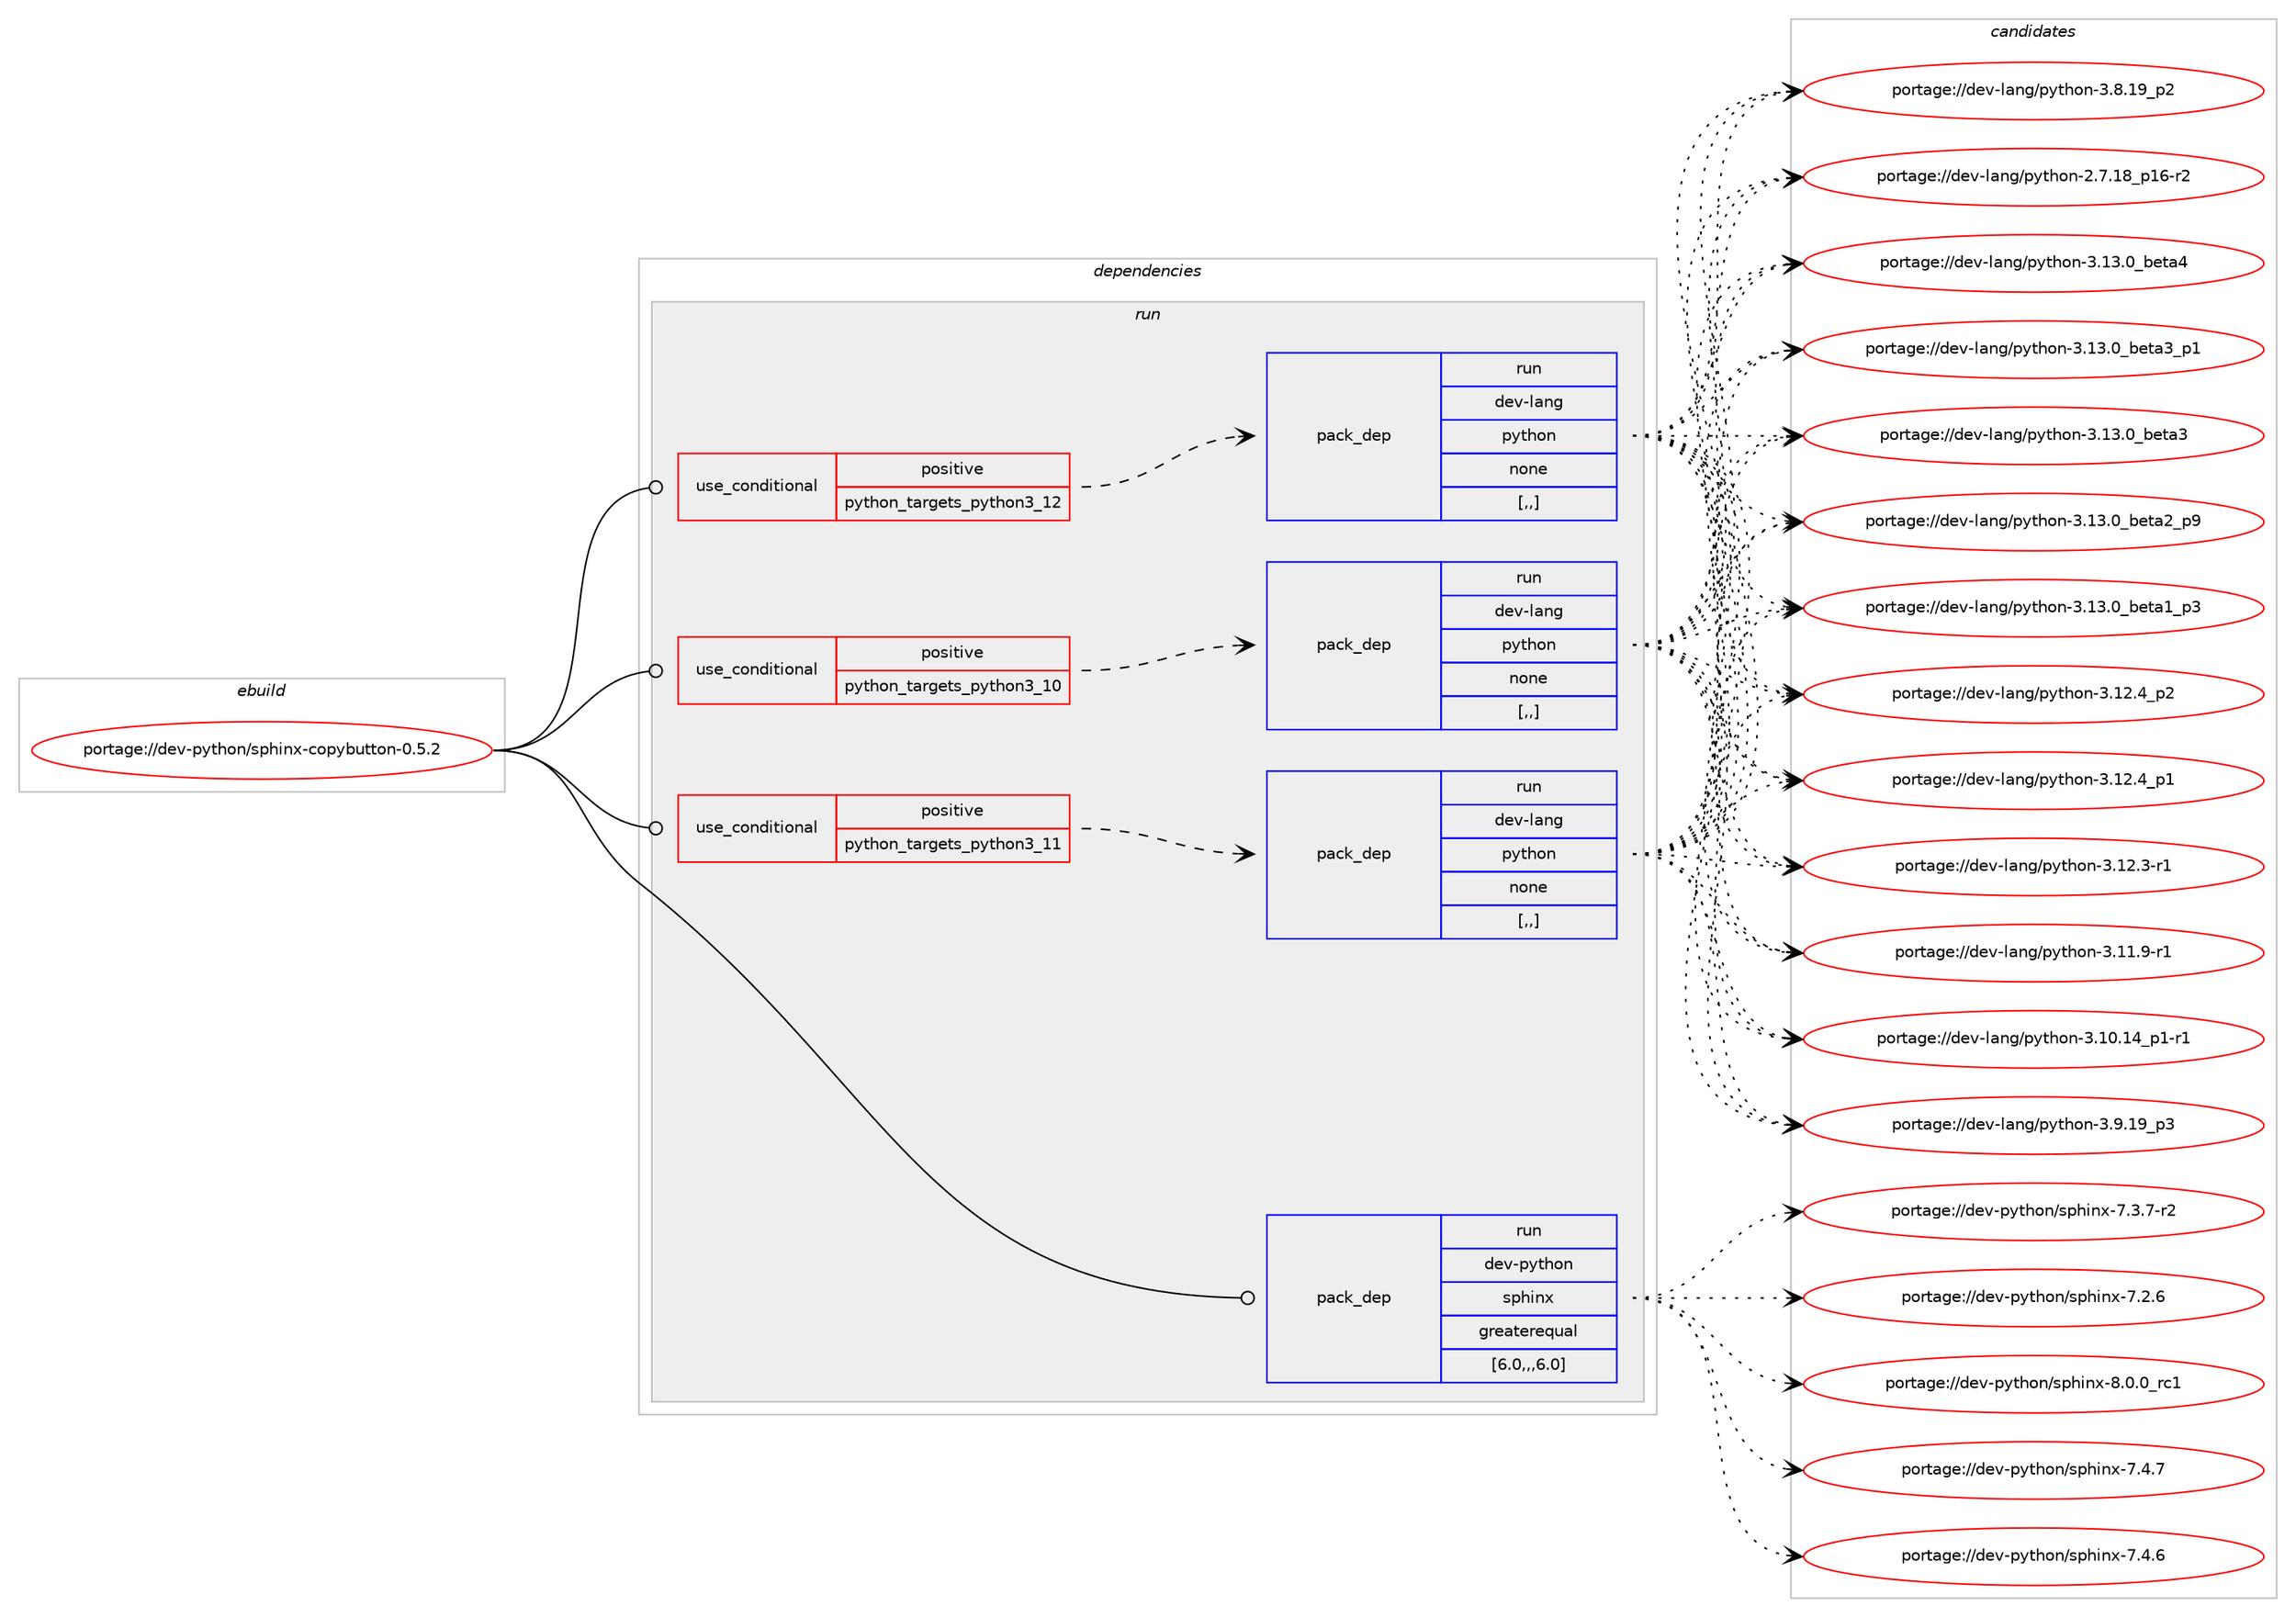 digraph prolog {

# *************
# Graph options
# *************

newrank=true;
concentrate=true;
compound=true;
graph [rankdir=LR,fontname=Helvetica,fontsize=10,ranksep=1.5];#, ranksep=2.5, nodesep=0.2];
edge  [arrowhead=vee];
node  [fontname=Helvetica,fontsize=10];

# **********
# The ebuild
# **********

subgraph cluster_leftcol {
color=gray;
label=<<i>ebuild</i>>;
id [label="portage://dev-python/sphinx-copybutton-0.5.2", color=red, width=4, href="../dev-python/sphinx-copybutton-0.5.2.svg"];
}

# ****************
# The dependencies
# ****************

subgraph cluster_midcol {
color=gray;
label=<<i>dependencies</i>>;
subgraph cluster_compile {
fillcolor="#eeeeee";
style=filled;
label=<<i>compile</i>>;
}
subgraph cluster_compileandrun {
fillcolor="#eeeeee";
style=filled;
label=<<i>compile and run</i>>;
}
subgraph cluster_run {
fillcolor="#eeeeee";
style=filled;
label=<<i>run</i>>;
subgraph cond39846 {
dependency164136 [label=<<TABLE BORDER="0" CELLBORDER="1" CELLSPACING="0" CELLPADDING="4"><TR><TD ROWSPAN="3" CELLPADDING="10">use_conditional</TD></TR><TR><TD>positive</TD></TR><TR><TD>python_targets_python3_10</TD></TR></TABLE>>, shape=none, color=red];
subgraph pack123018 {
dependency164137 [label=<<TABLE BORDER="0" CELLBORDER="1" CELLSPACING="0" CELLPADDING="4" WIDTH="220"><TR><TD ROWSPAN="6" CELLPADDING="30">pack_dep</TD></TR><TR><TD WIDTH="110">run</TD></TR><TR><TD>dev-lang</TD></TR><TR><TD>python</TD></TR><TR><TD>none</TD></TR><TR><TD>[,,]</TD></TR></TABLE>>, shape=none, color=blue];
}
dependency164136:e -> dependency164137:w [weight=20,style="dashed",arrowhead="vee"];
}
id:e -> dependency164136:w [weight=20,style="solid",arrowhead="odot"];
subgraph cond39847 {
dependency164138 [label=<<TABLE BORDER="0" CELLBORDER="1" CELLSPACING="0" CELLPADDING="4"><TR><TD ROWSPAN="3" CELLPADDING="10">use_conditional</TD></TR><TR><TD>positive</TD></TR><TR><TD>python_targets_python3_11</TD></TR></TABLE>>, shape=none, color=red];
subgraph pack123019 {
dependency164139 [label=<<TABLE BORDER="0" CELLBORDER="1" CELLSPACING="0" CELLPADDING="4" WIDTH="220"><TR><TD ROWSPAN="6" CELLPADDING="30">pack_dep</TD></TR><TR><TD WIDTH="110">run</TD></TR><TR><TD>dev-lang</TD></TR><TR><TD>python</TD></TR><TR><TD>none</TD></TR><TR><TD>[,,]</TD></TR></TABLE>>, shape=none, color=blue];
}
dependency164138:e -> dependency164139:w [weight=20,style="dashed",arrowhead="vee"];
}
id:e -> dependency164138:w [weight=20,style="solid",arrowhead="odot"];
subgraph cond39848 {
dependency164140 [label=<<TABLE BORDER="0" CELLBORDER="1" CELLSPACING="0" CELLPADDING="4"><TR><TD ROWSPAN="3" CELLPADDING="10">use_conditional</TD></TR><TR><TD>positive</TD></TR><TR><TD>python_targets_python3_12</TD></TR></TABLE>>, shape=none, color=red];
subgraph pack123020 {
dependency164141 [label=<<TABLE BORDER="0" CELLBORDER="1" CELLSPACING="0" CELLPADDING="4" WIDTH="220"><TR><TD ROWSPAN="6" CELLPADDING="30">pack_dep</TD></TR><TR><TD WIDTH="110">run</TD></TR><TR><TD>dev-lang</TD></TR><TR><TD>python</TD></TR><TR><TD>none</TD></TR><TR><TD>[,,]</TD></TR></TABLE>>, shape=none, color=blue];
}
dependency164140:e -> dependency164141:w [weight=20,style="dashed",arrowhead="vee"];
}
id:e -> dependency164140:w [weight=20,style="solid",arrowhead="odot"];
subgraph pack123021 {
dependency164142 [label=<<TABLE BORDER="0" CELLBORDER="1" CELLSPACING="0" CELLPADDING="4" WIDTH="220"><TR><TD ROWSPAN="6" CELLPADDING="30">pack_dep</TD></TR><TR><TD WIDTH="110">run</TD></TR><TR><TD>dev-python</TD></TR><TR><TD>sphinx</TD></TR><TR><TD>greaterequal</TD></TR><TR><TD>[6.0,,,6.0]</TD></TR></TABLE>>, shape=none, color=blue];
}
id:e -> dependency164142:w [weight=20,style="solid",arrowhead="odot"];
}
}

# **************
# The candidates
# **************

subgraph cluster_choices {
rank=same;
color=gray;
label=<<i>candidates</i>>;

subgraph choice123018 {
color=black;
nodesep=1;
choice1001011184510897110103471121211161041111104551464951464895981011169752 [label="portage://dev-lang/python-3.13.0_beta4", color=red, width=4,href="../dev-lang/python-3.13.0_beta4.svg"];
choice10010111845108971101034711212111610411111045514649514648959810111697519511249 [label="portage://dev-lang/python-3.13.0_beta3_p1", color=red, width=4,href="../dev-lang/python-3.13.0_beta3_p1.svg"];
choice1001011184510897110103471121211161041111104551464951464895981011169751 [label="portage://dev-lang/python-3.13.0_beta3", color=red, width=4,href="../dev-lang/python-3.13.0_beta3.svg"];
choice10010111845108971101034711212111610411111045514649514648959810111697509511257 [label="portage://dev-lang/python-3.13.0_beta2_p9", color=red, width=4,href="../dev-lang/python-3.13.0_beta2_p9.svg"];
choice10010111845108971101034711212111610411111045514649514648959810111697499511251 [label="portage://dev-lang/python-3.13.0_beta1_p3", color=red, width=4,href="../dev-lang/python-3.13.0_beta1_p3.svg"];
choice100101118451089711010347112121116104111110455146495046529511250 [label="portage://dev-lang/python-3.12.4_p2", color=red, width=4,href="../dev-lang/python-3.12.4_p2.svg"];
choice100101118451089711010347112121116104111110455146495046529511249 [label="portage://dev-lang/python-3.12.4_p1", color=red, width=4,href="../dev-lang/python-3.12.4_p1.svg"];
choice100101118451089711010347112121116104111110455146495046514511449 [label="portage://dev-lang/python-3.12.3-r1", color=red, width=4,href="../dev-lang/python-3.12.3-r1.svg"];
choice100101118451089711010347112121116104111110455146494946574511449 [label="portage://dev-lang/python-3.11.9-r1", color=red, width=4,href="../dev-lang/python-3.11.9-r1.svg"];
choice100101118451089711010347112121116104111110455146494846495295112494511449 [label="portage://dev-lang/python-3.10.14_p1-r1", color=red, width=4,href="../dev-lang/python-3.10.14_p1-r1.svg"];
choice100101118451089711010347112121116104111110455146574649579511251 [label="portage://dev-lang/python-3.9.19_p3", color=red, width=4,href="../dev-lang/python-3.9.19_p3.svg"];
choice100101118451089711010347112121116104111110455146564649579511250 [label="portage://dev-lang/python-3.8.19_p2", color=red, width=4,href="../dev-lang/python-3.8.19_p2.svg"];
choice100101118451089711010347112121116104111110455046554649569511249544511450 [label="portage://dev-lang/python-2.7.18_p16-r2", color=red, width=4,href="../dev-lang/python-2.7.18_p16-r2.svg"];
dependency164137:e -> choice1001011184510897110103471121211161041111104551464951464895981011169752:w [style=dotted,weight="100"];
dependency164137:e -> choice10010111845108971101034711212111610411111045514649514648959810111697519511249:w [style=dotted,weight="100"];
dependency164137:e -> choice1001011184510897110103471121211161041111104551464951464895981011169751:w [style=dotted,weight="100"];
dependency164137:e -> choice10010111845108971101034711212111610411111045514649514648959810111697509511257:w [style=dotted,weight="100"];
dependency164137:e -> choice10010111845108971101034711212111610411111045514649514648959810111697499511251:w [style=dotted,weight="100"];
dependency164137:e -> choice100101118451089711010347112121116104111110455146495046529511250:w [style=dotted,weight="100"];
dependency164137:e -> choice100101118451089711010347112121116104111110455146495046529511249:w [style=dotted,weight="100"];
dependency164137:e -> choice100101118451089711010347112121116104111110455146495046514511449:w [style=dotted,weight="100"];
dependency164137:e -> choice100101118451089711010347112121116104111110455146494946574511449:w [style=dotted,weight="100"];
dependency164137:e -> choice100101118451089711010347112121116104111110455146494846495295112494511449:w [style=dotted,weight="100"];
dependency164137:e -> choice100101118451089711010347112121116104111110455146574649579511251:w [style=dotted,weight="100"];
dependency164137:e -> choice100101118451089711010347112121116104111110455146564649579511250:w [style=dotted,weight="100"];
dependency164137:e -> choice100101118451089711010347112121116104111110455046554649569511249544511450:w [style=dotted,weight="100"];
}
subgraph choice123019 {
color=black;
nodesep=1;
choice1001011184510897110103471121211161041111104551464951464895981011169752 [label="portage://dev-lang/python-3.13.0_beta4", color=red, width=4,href="../dev-lang/python-3.13.0_beta4.svg"];
choice10010111845108971101034711212111610411111045514649514648959810111697519511249 [label="portage://dev-lang/python-3.13.0_beta3_p1", color=red, width=4,href="../dev-lang/python-3.13.0_beta3_p1.svg"];
choice1001011184510897110103471121211161041111104551464951464895981011169751 [label="portage://dev-lang/python-3.13.0_beta3", color=red, width=4,href="../dev-lang/python-3.13.0_beta3.svg"];
choice10010111845108971101034711212111610411111045514649514648959810111697509511257 [label="portage://dev-lang/python-3.13.0_beta2_p9", color=red, width=4,href="../dev-lang/python-3.13.0_beta2_p9.svg"];
choice10010111845108971101034711212111610411111045514649514648959810111697499511251 [label="portage://dev-lang/python-3.13.0_beta1_p3", color=red, width=4,href="../dev-lang/python-3.13.0_beta1_p3.svg"];
choice100101118451089711010347112121116104111110455146495046529511250 [label="portage://dev-lang/python-3.12.4_p2", color=red, width=4,href="../dev-lang/python-3.12.4_p2.svg"];
choice100101118451089711010347112121116104111110455146495046529511249 [label="portage://dev-lang/python-3.12.4_p1", color=red, width=4,href="../dev-lang/python-3.12.4_p1.svg"];
choice100101118451089711010347112121116104111110455146495046514511449 [label="portage://dev-lang/python-3.12.3-r1", color=red, width=4,href="../dev-lang/python-3.12.3-r1.svg"];
choice100101118451089711010347112121116104111110455146494946574511449 [label="portage://dev-lang/python-3.11.9-r1", color=red, width=4,href="../dev-lang/python-3.11.9-r1.svg"];
choice100101118451089711010347112121116104111110455146494846495295112494511449 [label="portage://dev-lang/python-3.10.14_p1-r1", color=red, width=4,href="../dev-lang/python-3.10.14_p1-r1.svg"];
choice100101118451089711010347112121116104111110455146574649579511251 [label="portage://dev-lang/python-3.9.19_p3", color=red, width=4,href="../dev-lang/python-3.9.19_p3.svg"];
choice100101118451089711010347112121116104111110455146564649579511250 [label="portage://dev-lang/python-3.8.19_p2", color=red, width=4,href="../dev-lang/python-3.8.19_p2.svg"];
choice100101118451089711010347112121116104111110455046554649569511249544511450 [label="portage://dev-lang/python-2.7.18_p16-r2", color=red, width=4,href="../dev-lang/python-2.7.18_p16-r2.svg"];
dependency164139:e -> choice1001011184510897110103471121211161041111104551464951464895981011169752:w [style=dotted,weight="100"];
dependency164139:e -> choice10010111845108971101034711212111610411111045514649514648959810111697519511249:w [style=dotted,weight="100"];
dependency164139:e -> choice1001011184510897110103471121211161041111104551464951464895981011169751:w [style=dotted,weight="100"];
dependency164139:e -> choice10010111845108971101034711212111610411111045514649514648959810111697509511257:w [style=dotted,weight="100"];
dependency164139:e -> choice10010111845108971101034711212111610411111045514649514648959810111697499511251:w [style=dotted,weight="100"];
dependency164139:e -> choice100101118451089711010347112121116104111110455146495046529511250:w [style=dotted,weight="100"];
dependency164139:e -> choice100101118451089711010347112121116104111110455146495046529511249:w [style=dotted,weight="100"];
dependency164139:e -> choice100101118451089711010347112121116104111110455146495046514511449:w [style=dotted,weight="100"];
dependency164139:e -> choice100101118451089711010347112121116104111110455146494946574511449:w [style=dotted,weight="100"];
dependency164139:e -> choice100101118451089711010347112121116104111110455146494846495295112494511449:w [style=dotted,weight="100"];
dependency164139:e -> choice100101118451089711010347112121116104111110455146574649579511251:w [style=dotted,weight="100"];
dependency164139:e -> choice100101118451089711010347112121116104111110455146564649579511250:w [style=dotted,weight="100"];
dependency164139:e -> choice100101118451089711010347112121116104111110455046554649569511249544511450:w [style=dotted,weight="100"];
}
subgraph choice123020 {
color=black;
nodesep=1;
choice1001011184510897110103471121211161041111104551464951464895981011169752 [label="portage://dev-lang/python-3.13.0_beta4", color=red, width=4,href="../dev-lang/python-3.13.0_beta4.svg"];
choice10010111845108971101034711212111610411111045514649514648959810111697519511249 [label="portage://dev-lang/python-3.13.0_beta3_p1", color=red, width=4,href="../dev-lang/python-3.13.0_beta3_p1.svg"];
choice1001011184510897110103471121211161041111104551464951464895981011169751 [label="portage://dev-lang/python-3.13.0_beta3", color=red, width=4,href="../dev-lang/python-3.13.0_beta3.svg"];
choice10010111845108971101034711212111610411111045514649514648959810111697509511257 [label="portage://dev-lang/python-3.13.0_beta2_p9", color=red, width=4,href="../dev-lang/python-3.13.0_beta2_p9.svg"];
choice10010111845108971101034711212111610411111045514649514648959810111697499511251 [label="portage://dev-lang/python-3.13.0_beta1_p3", color=red, width=4,href="../dev-lang/python-3.13.0_beta1_p3.svg"];
choice100101118451089711010347112121116104111110455146495046529511250 [label="portage://dev-lang/python-3.12.4_p2", color=red, width=4,href="../dev-lang/python-3.12.4_p2.svg"];
choice100101118451089711010347112121116104111110455146495046529511249 [label="portage://dev-lang/python-3.12.4_p1", color=red, width=4,href="../dev-lang/python-3.12.4_p1.svg"];
choice100101118451089711010347112121116104111110455146495046514511449 [label="portage://dev-lang/python-3.12.3-r1", color=red, width=4,href="../dev-lang/python-3.12.3-r1.svg"];
choice100101118451089711010347112121116104111110455146494946574511449 [label="portage://dev-lang/python-3.11.9-r1", color=red, width=4,href="../dev-lang/python-3.11.9-r1.svg"];
choice100101118451089711010347112121116104111110455146494846495295112494511449 [label="portage://dev-lang/python-3.10.14_p1-r1", color=red, width=4,href="../dev-lang/python-3.10.14_p1-r1.svg"];
choice100101118451089711010347112121116104111110455146574649579511251 [label="portage://dev-lang/python-3.9.19_p3", color=red, width=4,href="../dev-lang/python-3.9.19_p3.svg"];
choice100101118451089711010347112121116104111110455146564649579511250 [label="portage://dev-lang/python-3.8.19_p2", color=red, width=4,href="../dev-lang/python-3.8.19_p2.svg"];
choice100101118451089711010347112121116104111110455046554649569511249544511450 [label="portage://dev-lang/python-2.7.18_p16-r2", color=red, width=4,href="../dev-lang/python-2.7.18_p16-r2.svg"];
dependency164141:e -> choice1001011184510897110103471121211161041111104551464951464895981011169752:w [style=dotted,weight="100"];
dependency164141:e -> choice10010111845108971101034711212111610411111045514649514648959810111697519511249:w [style=dotted,weight="100"];
dependency164141:e -> choice1001011184510897110103471121211161041111104551464951464895981011169751:w [style=dotted,weight="100"];
dependency164141:e -> choice10010111845108971101034711212111610411111045514649514648959810111697509511257:w [style=dotted,weight="100"];
dependency164141:e -> choice10010111845108971101034711212111610411111045514649514648959810111697499511251:w [style=dotted,weight="100"];
dependency164141:e -> choice100101118451089711010347112121116104111110455146495046529511250:w [style=dotted,weight="100"];
dependency164141:e -> choice100101118451089711010347112121116104111110455146495046529511249:w [style=dotted,weight="100"];
dependency164141:e -> choice100101118451089711010347112121116104111110455146495046514511449:w [style=dotted,weight="100"];
dependency164141:e -> choice100101118451089711010347112121116104111110455146494946574511449:w [style=dotted,weight="100"];
dependency164141:e -> choice100101118451089711010347112121116104111110455146494846495295112494511449:w [style=dotted,weight="100"];
dependency164141:e -> choice100101118451089711010347112121116104111110455146574649579511251:w [style=dotted,weight="100"];
dependency164141:e -> choice100101118451089711010347112121116104111110455146564649579511250:w [style=dotted,weight="100"];
dependency164141:e -> choice100101118451089711010347112121116104111110455046554649569511249544511450:w [style=dotted,weight="100"];
}
subgraph choice123021 {
color=black;
nodesep=1;
choice1001011184511212111610411111047115112104105110120455646484648951149949 [label="portage://dev-python/sphinx-8.0.0_rc1", color=red, width=4,href="../dev-python/sphinx-8.0.0_rc1.svg"];
choice1001011184511212111610411111047115112104105110120455546524655 [label="portage://dev-python/sphinx-7.4.7", color=red, width=4,href="../dev-python/sphinx-7.4.7.svg"];
choice1001011184511212111610411111047115112104105110120455546524654 [label="portage://dev-python/sphinx-7.4.6", color=red, width=4,href="../dev-python/sphinx-7.4.6.svg"];
choice10010111845112121116104111110471151121041051101204555465146554511450 [label="portage://dev-python/sphinx-7.3.7-r2", color=red, width=4,href="../dev-python/sphinx-7.3.7-r2.svg"];
choice1001011184511212111610411111047115112104105110120455546504654 [label="portage://dev-python/sphinx-7.2.6", color=red, width=4,href="../dev-python/sphinx-7.2.6.svg"];
dependency164142:e -> choice1001011184511212111610411111047115112104105110120455646484648951149949:w [style=dotted,weight="100"];
dependency164142:e -> choice1001011184511212111610411111047115112104105110120455546524655:w [style=dotted,weight="100"];
dependency164142:e -> choice1001011184511212111610411111047115112104105110120455546524654:w [style=dotted,weight="100"];
dependency164142:e -> choice10010111845112121116104111110471151121041051101204555465146554511450:w [style=dotted,weight="100"];
dependency164142:e -> choice1001011184511212111610411111047115112104105110120455546504654:w [style=dotted,weight="100"];
}
}

}
